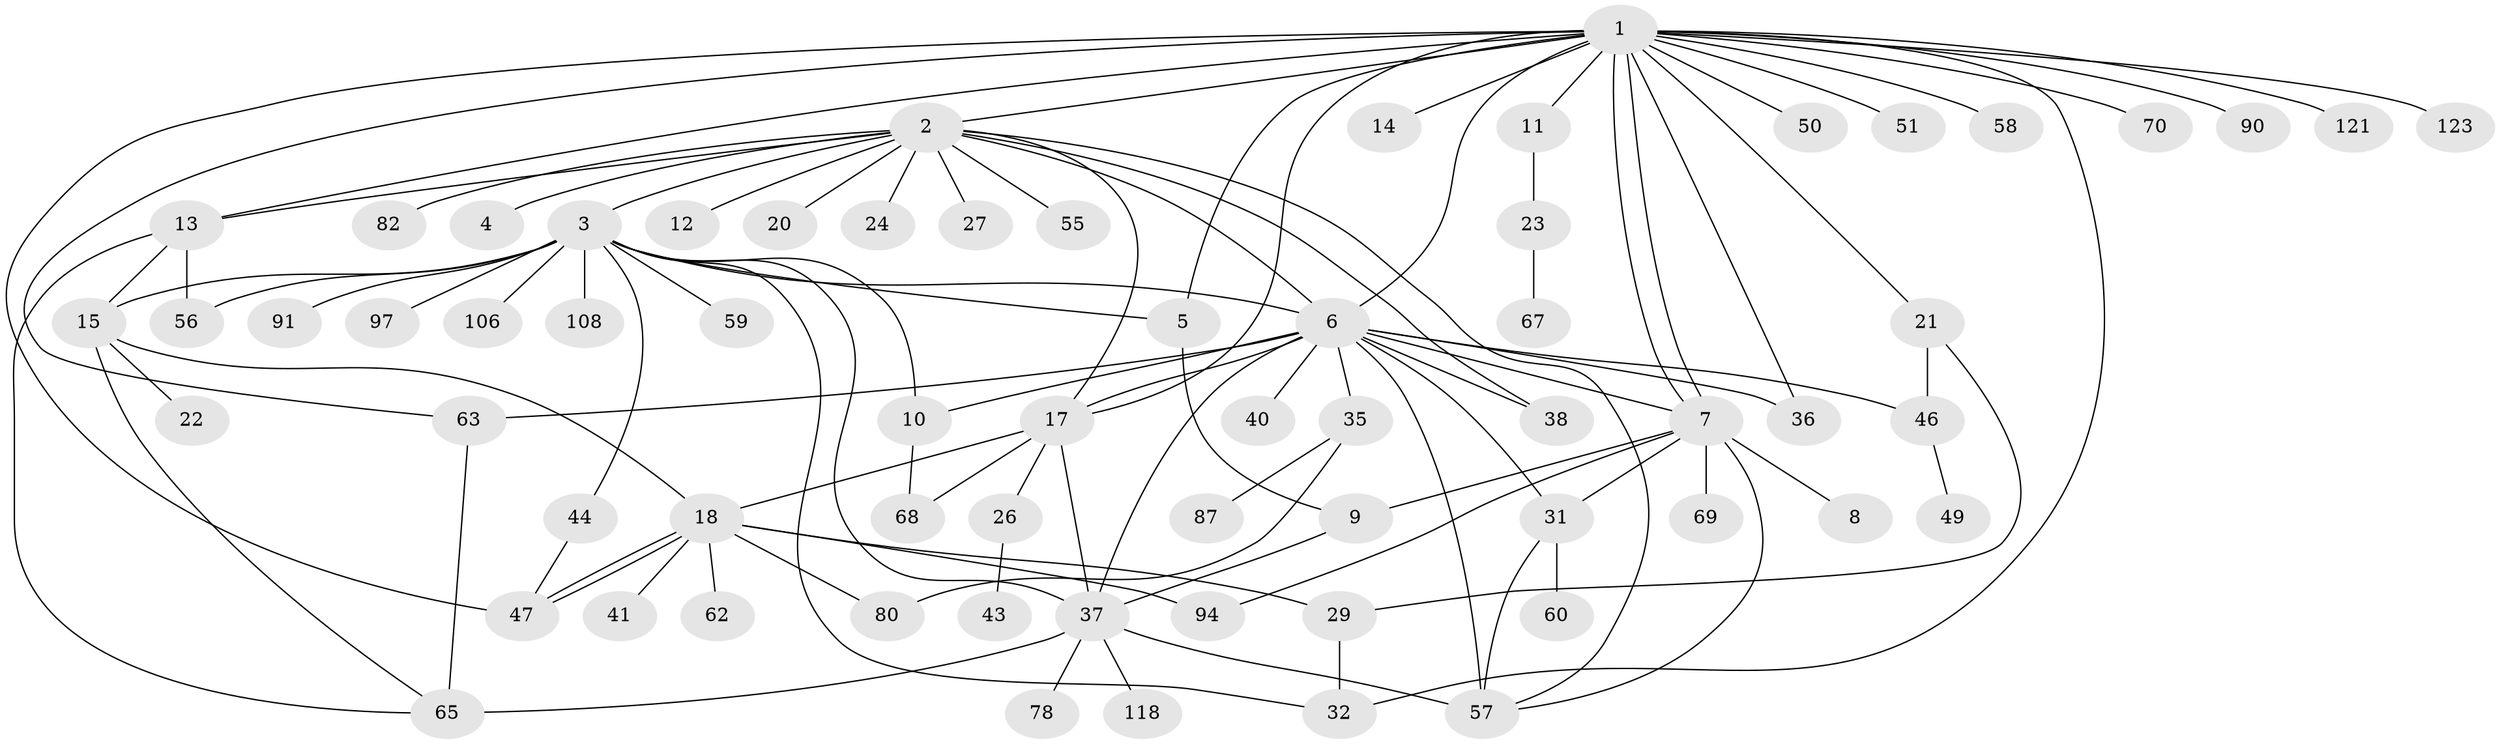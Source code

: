 // original degree distribution, {21: 0.007518796992481203, 14: 0.015037593984962405, 15: 0.007518796992481203, 1: 0.5413533834586466, 3: 0.12030075187969924, 9: 0.022556390977443608, 2: 0.17293233082706766, 5: 0.015037593984962405, 8: 0.022556390977443608, 7: 0.007518796992481203, 4: 0.03007518796992481, 6: 0.03759398496240601}
// Generated by graph-tools (version 1.1) at 2025/14/03/09/25 04:14:22]
// undirected, 66 vertices, 102 edges
graph export_dot {
graph [start="1"]
  node [color=gray90,style=filled];
  1;
  2;
  3;
  4;
  5;
  6 [super="+33+96+132+133+16+28"];
  7 [super="+25+52"];
  8;
  9;
  10;
  11;
  12;
  13;
  14;
  15 [super="+53+73+30"];
  17 [super="+125+83+19"];
  18;
  20 [super="+74"];
  21 [super="+39"];
  22;
  23 [super="+100"];
  24;
  26 [super="+48"];
  27;
  29 [super="+61+79"];
  31 [super="+54+34"];
  32 [super="+119+124+110"];
  35;
  36 [super="+109"];
  37 [super="+45+71+103"];
  38 [super="+112"];
  40;
  41;
  43 [super="+126"];
  44;
  46 [super="+77"];
  47 [super="+86+113+131+115+84+72"];
  49;
  50;
  51 [super="+85"];
  55;
  56;
  57 [super="+128+98+64"];
  58;
  59 [super="+127+88"];
  60;
  62;
  63 [super="+75+81+95"];
  65 [super="+66+120"];
  67;
  68 [super="+101"];
  69;
  70;
  78 [super="+89"];
  80;
  82;
  87;
  90;
  91;
  94;
  97;
  106;
  108;
  118;
  121;
  123;
  1 -- 2;
  1 -- 5;
  1 -- 6;
  1 -- 7;
  1 -- 7;
  1 -- 11;
  1 -- 13;
  1 -- 14;
  1 -- 17;
  1 -- 21;
  1 -- 36;
  1 -- 47;
  1 -- 50;
  1 -- 51;
  1 -- 58;
  1 -- 70;
  1 -- 90;
  1 -- 121;
  1 -- 123;
  1 -- 63;
  1 -- 32;
  2 -- 3;
  2 -- 4;
  2 -- 6;
  2 -- 12;
  2 -- 13;
  2 -- 20;
  2 -- 24;
  2 -- 27;
  2 -- 38;
  2 -- 55;
  2 -- 82;
  2 -- 57;
  2 -- 17;
  3 -- 5;
  3 -- 6 [weight=2];
  3 -- 10;
  3 -- 15;
  3 -- 32;
  3 -- 37;
  3 -- 44;
  3 -- 56;
  3 -- 59;
  3 -- 91;
  3 -- 97;
  3 -- 106;
  3 -- 108;
  5 -- 9;
  6 -- 7;
  6 -- 35;
  6 -- 36;
  6 -- 40;
  6 -- 63 [weight=2];
  6 -- 37;
  6 -- 38;
  6 -- 10;
  6 -- 46;
  6 -- 17;
  6 -- 57;
  6 -- 31;
  7 -- 8;
  7 -- 31;
  7 -- 69;
  7 -- 94;
  7 -- 9;
  7 -- 57;
  9 -- 37;
  10 -- 68;
  11 -- 23;
  13 -- 15;
  13 -- 56;
  13 -- 65;
  15 -- 18;
  15 -- 22;
  15 -- 65;
  17 -- 26;
  17 -- 68;
  17 -- 37;
  17 -- 18;
  18 -- 29;
  18 -- 41;
  18 -- 47;
  18 -- 47;
  18 -- 62;
  18 -- 80;
  18 -- 94;
  21 -- 29;
  21 -- 46;
  23 -- 67;
  26 -- 43;
  29 -- 32;
  31 -- 60;
  31 -- 57;
  35 -- 80;
  35 -- 87;
  37 -- 65 [weight=2];
  37 -- 78;
  37 -- 118;
  37 -- 57;
  44 -- 47;
  46 -- 49;
  63 -- 65;
}
